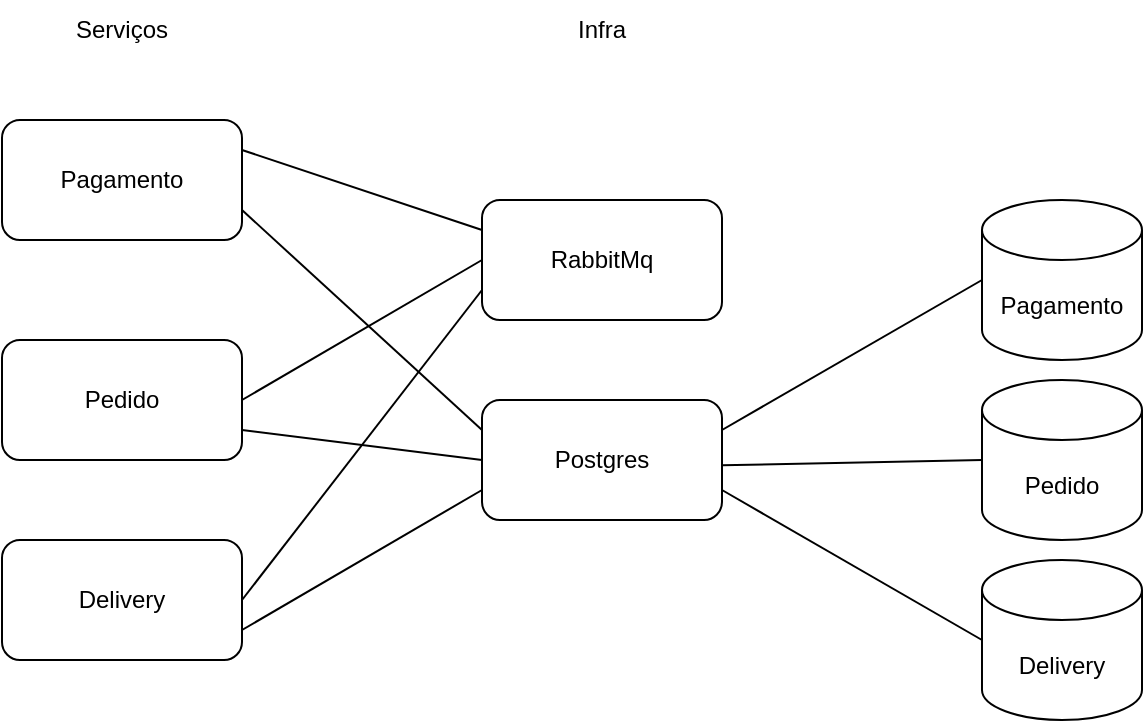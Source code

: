 <mxfile version="27.0.2">
  <diagram name="Página-1" id="_aN3ta4YgQuZu3MKHazA">
    <mxGraphModel dx="1092" dy="875" grid="1" gridSize="10" guides="1" tooltips="1" connect="1" arrows="1" fold="1" page="1" pageScale="1" pageWidth="827" pageHeight="1169" math="0" shadow="0">
      <root>
        <mxCell id="0" />
        <mxCell id="1" parent="0" />
        <mxCell id="PappSXakKYEq7jkahnsy-10" style="rounded=0;orthogonalLoop=1;jettySize=auto;html=1;entryX=0;entryY=0.25;entryDx=0;entryDy=0;endArrow=none;startFill=0;exitX=1;exitY=0.25;exitDx=0;exitDy=0;" parent="1" source="PappSXakKYEq7jkahnsy-1" target="PappSXakKYEq7jkahnsy-5" edge="1">
          <mxGeometry relative="1" as="geometry" />
        </mxCell>
        <mxCell id="PappSXakKYEq7jkahnsy-1" value="Pagamento" style="rounded=1;whiteSpace=wrap;html=1;" parent="1" vertex="1">
          <mxGeometry x="150" y="120" width="120" height="60" as="geometry" />
        </mxCell>
        <mxCell id="PappSXakKYEq7jkahnsy-2" value="Pedido" style="rounded=1;whiteSpace=wrap;html=1;" parent="1" vertex="1">
          <mxGeometry x="150" y="230" width="120" height="60" as="geometry" />
        </mxCell>
        <mxCell id="PappSXakKYEq7jkahnsy-3" value="Delivery" style="rounded=1;whiteSpace=wrap;html=1;" parent="1" vertex="1">
          <mxGeometry x="150" y="330" width="120" height="60" as="geometry" />
        </mxCell>
        <mxCell id="PappSXakKYEq7jkahnsy-4" value="Serviços" style="text;html=1;align=center;verticalAlign=middle;whiteSpace=wrap;rounded=0;" parent="1" vertex="1">
          <mxGeometry x="180" y="60" width="60" height="30" as="geometry" />
        </mxCell>
        <mxCell id="PappSXakKYEq7jkahnsy-5" value="RabbitMq" style="rounded=1;whiteSpace=wrap;html=1;" parent="1" vertex="1">
          <mxGeometry x="390" y="160" width="120" height="60" as="geometry" />
        </mxCell>
        <mxCell id="PappSXakKYEq7jkahnsy-6" value="Postgres" style="rounded=1;whiteSpace=wrap;html=1;" parent="1" vertex="1">
          <mxGeometry x="390" y="260" width="120" height="60" as="geometry" />
        </mxCell>
        <mxCell id="PappSXakKYEq7jkahnsy-7" value="Pagamento" style="shape=cylinder3;whiteSpace=wrap;html=1;boundedLbl=1;backgroundOutline=1;size=15;" parent="1" vertex="1">
          <mxGeometry x="640" y="160" width="80" height="80" as="geometry" />
        </mxCell>
        <mxCell id="PappSXakKYEq7jkahnsy-8" value="Pedido" style="shape=cylinder3;whiteSpace=wrap;html=1;boundedLbl=1;backgroundOutline=1;size=15;" parent="1" vertex="1">
          <mxGeometry x="640" y="250" width="80" height="80" as="geometry" />
        </mxCell>
        <mxCell id="PappSXakKYEq7jkahnsy-9" value="Delivery" style="shape=cylinder3;whiteSpace=wrap;html=1;boundedLbl=1;backgroundOutline=1;size=15;" parent="1" vertex="1">
          <mxGeometry x="640" y="340" width="80" height="80" as="geometry" />
        </mxCell>
        <mxCell id="PappSXakKYEq7jkahnsy-11" style="rounded=0;orthogonalLoop=1;jettySize=auto;html=1;entryX=0;entryY=0.5;entryDx=0;entryDy=0;endArrow=none;startFill=0;exitX=1;exitY=0.5;exitDx=0;exitDy=0;" parent="1" source="PappSXakKYEq7jkahnsy-2" target="PappSXakKYEq7jkahnsy-5" edge="1">
          <mxGeometry relative="1" as="geometry">
            <mxPoint x="280" y="173" as="sourcePoint" />
            <mxPoint x="400" y="200" as="targetPoint" />
          </mxGeometry>
        </mxCell>
        <mxCell id="PappSXakKYEq7jkahnsy-12" style="rounded=0;orthogonalLoop=1;jettySize=auto;html=1;entryX=0;entryY=0.75;entryDx=0;entryDy=0;endArrow=none;startFill=0;exitX=1;exitY=0.5;exitDx=0;exitDy=0;" parent="1" source="PappSXakKYEq7jkahnsy-3" target="PappSXakKYEq7jkahnsy-5" edge="1">
          <mxGeometry relative="1" as="geometry">
            <mxPoint x="290" y="183" as="sourcePoint" />
            <mxPoint x="410" y="210" as="targetPoint" />
          </mxGeometry>
        </mxCell>
        <mxCell id="PappSXakKYEq7jkahnsy-13" style="rounded=0;orthogonalLoop=1;jettySize=auto;html=1;entryX=0;entryY=0.5;entryDx=0;entryDy=0;endArrow=none;startFill=0;exitX=1;exitY=0.25;exitDx=0;exitDy=0;entryPerimeter=0;" parent="1" source="PappSXakKYEq7jkahnsy-6" target="PappSXakKYEq7jkahnsy-7" edge="1">
          <mxGeometry relative="1" as="geometry">
            <mxPoint x="300" y="193" as="sourcePoint" />
            <mxPoint x="420" y="220" as="targetPoint" />
          </mxGeometry>
        </mxCell>
        <mxCell id="PappSXakKYEq7jkahnsy-14" style="rounded=0;orthogonalLoop=1;jettySize=auto;html=1;entryX=0;entryY=0.5;entryDx=0;entryDy=0;endArrow=none;startFill=0;exitX=1;exitY=0.544;exitDx=0;exitDy=0;entryPerimeter=0;exitPerimeter=0;" parent="1" source="PappSXakKYEq7jkahnsy-6" target="PappSXakKYEq7jkahnsy-8" edge="1">
          <mxGeometry relative="1" as="geometry">
            <mxPoint x="520" y="285" as="sourcePoint" />
            <mxPoint x="590" y="290" as="targetPoint" />
          </mxGeometry>
        </mxCell>
        <mxCell id="PappSXakKYEq7jkahnsy-16" style="rounded=0;orthogonalLoop=1;jettySize=auto;html=1;entryX=0;entryY=0.5;entryDx=0;entryDy=0;endArrow=none;startFill=0;exitX=1;exitY=0.75;exitDx=0;exitDy=0;entryPerimeter=0;" parent="1" source="PappSXakKYEq7jkahnsy-6" target="PappSXakKYEq7jkahnsy-9" edge="1">
          <mxGeometry relative="1" as="geometry">
            <mxPoint x="530" y="295" as="sourcePoint" />
            <mxPoint x="600" y="300" as="targetPoint" />
          </mxGeometry>
        </mxCell>
        <mxCell id="PappSXakKYEq7jkahnsy-17" style="rounded=0;orthogonalLoop=1;jettySize=auto;html=1;entryX=0;entryY=0.25;entryDx=0;entryDy=0;endArrow=none;startFill=0;exitX=1;exitY=0.75;exitDx=0;exitDy=0;" parent="1" source="PappSXakKYEq7jkahnsy-1" target="PappSXakKYEq7jkahnsy-6" edge="1">
          <mxGeometry relative="1" as="geometry">
            <mxPoint x="280" y="145" as="sourcePoint" />
            <mxPoint x="400" y="185" as="targetPoint" />
          </mxGeometry>
        </mxCell>
        <mxCell id="PappSXakKYEq7jkahnsy-18" style="rounded=0;orthogonalLoop=1;jettySize=auto;html=1;entryX=0;entryY=0.5;entryDx=0;entryDy=0;endArrow=none;startFill=0;exitX=1;exitY=0.75;exitDx=0;exitDy=0;" parent="1" source="PappSXakKYEq7jkahnsy-2" target="PappSXakKYEq7jkahnsy-6" edge="1">
          <mxGeometry relative="1" as="geometry">
            <mxPoint x="280" y="175" as="sourcePoint" />
            <mxPoint x="400" y="285" as="targetPoint" />
          </mxGeometry>
        </mxCell>
        <mxCell id="PappSXakKYEq7jkahnsy-19" style="rounded=0;orthogonalLoop=1;jettySize=auto;html=1;entryX=0;entryY=0.75;entryDx=0;entryDy=0;endArrow=none;startFill=0;exitX=1;exitY=0.75;exitDx=0;exitDy=0;" parent="1" source="PappSXakKYEq7jkahnsy-3" target="PappSXakKYEq7jkahnsy-6" edge="1">
          <mxGeometry relative="1" as="geometry">
            <mxPoint x="280" y="285" as="sourcePoint" />
            <mxPoint x="400" y="300" as="targetPoint" />
          </mxGeometry>
        </mxCell>
        <mxCell id="PappSXakKYEq7jkahnsy-20" value="Infra" style="text;html=1;align=center;verticalAlign=middle;whiteSpace=wrap;rounded=0;" parent="1" vertex="1">
          <mxGeometry x="420" y="60" width="60" height="30" as="geometry" />
        </mxCell>
      </root>
    </mxGraphModel>
  </diagram>
</mxfile>
